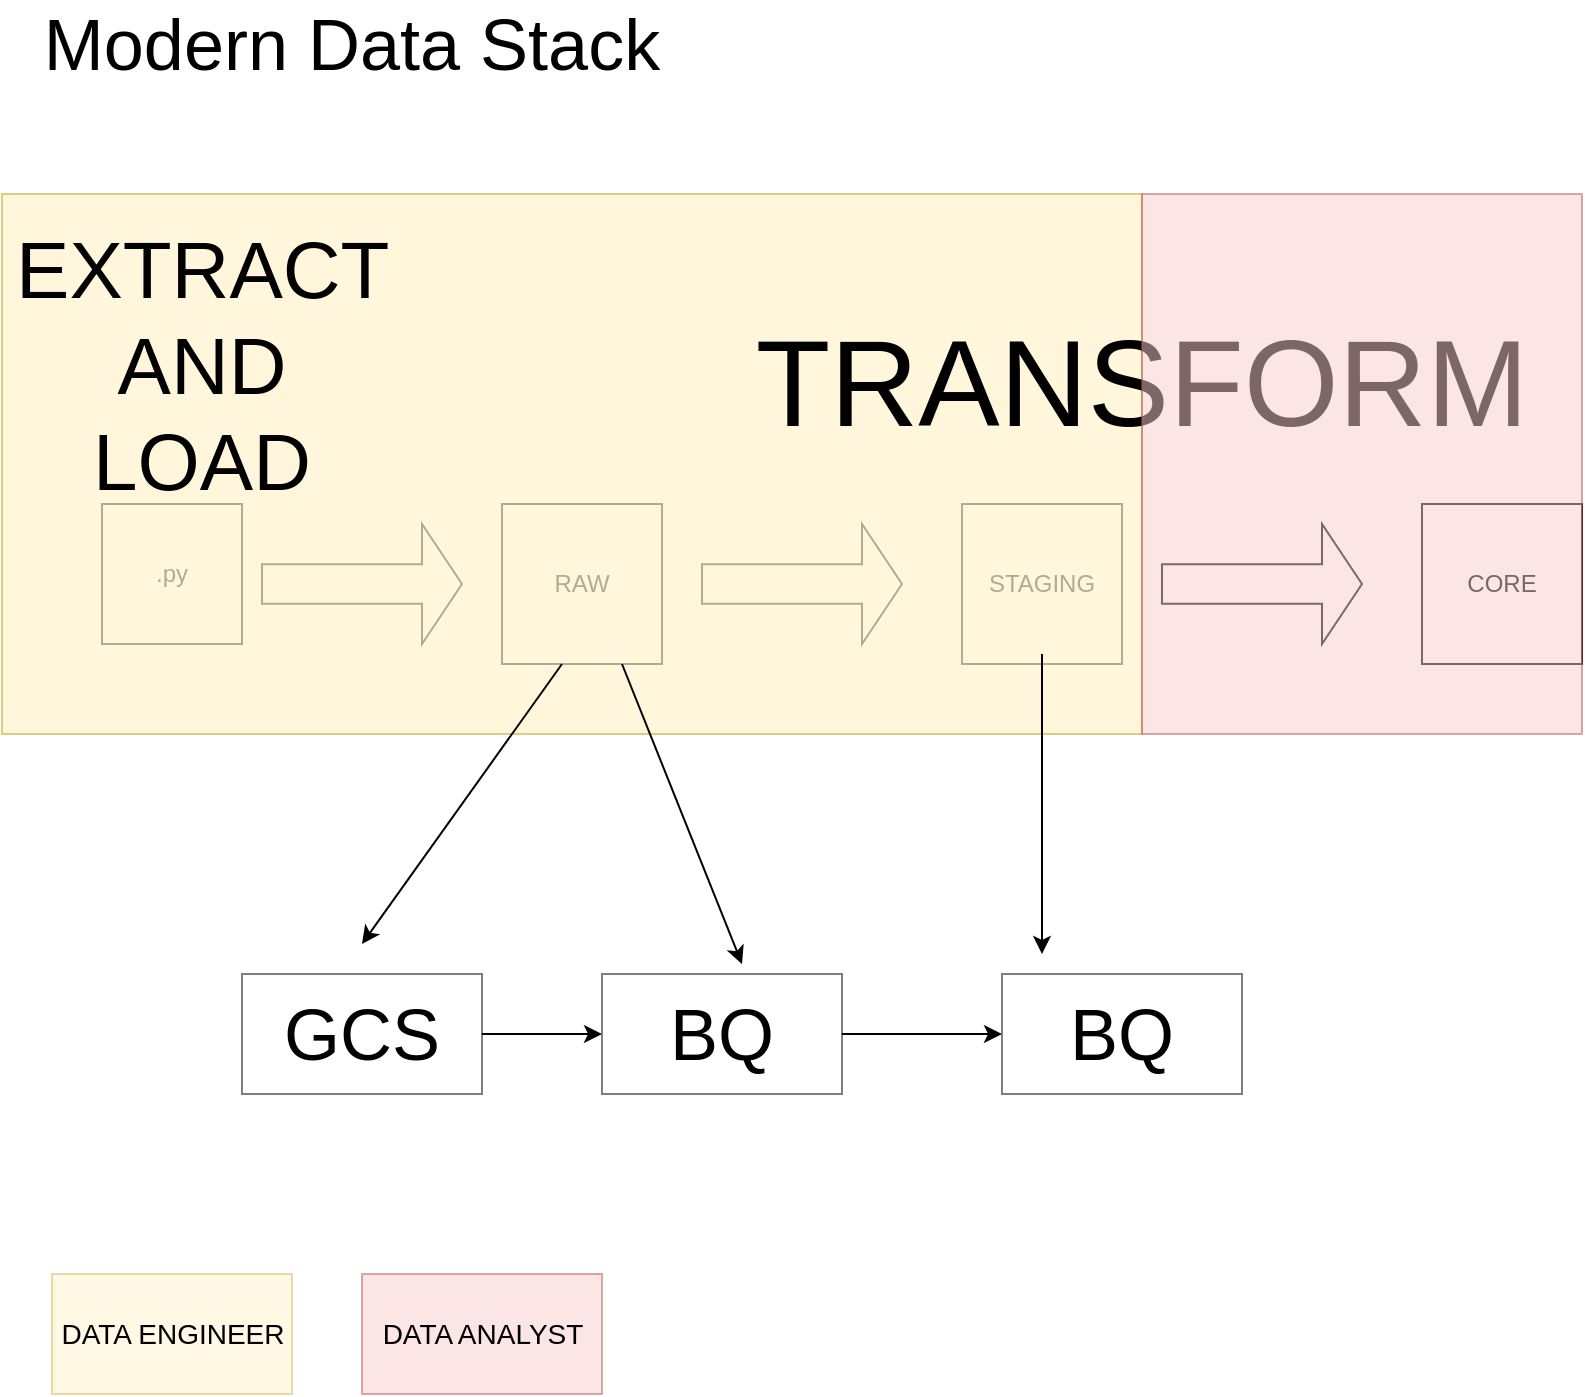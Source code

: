 <mxfile version="20.0.1" type="github">
  <diagram id="fASk20W7oNHX5MO4hxgJ" name="Page-1">
    <mxGraphModel dx="1422" dy="1920" grid="1" gridSize="10" guides="1" tooltips="1" connect="1" arrows="1" fold="1" page="1" pageScale="1" pageWidth="850" pageHeight="1100" math="0" shadow="0">
      <root>
        <mxCell id="0" />
        <mxCell id="1" parent="0" />
        <mxCell id="zlQGFl6wUQW1Q2_RHlpJ-1" value=".py" style="whiteSpace=wrap;html=1;aspect=fixed;" vertex="1" parent="1">
          <mxGeometry x="70" y="215" width="70" height="70" as="geometry" />
        </mxCell>
        <mxCell id="zlQGFl6wUQW1Q2_RHlpJ-3" value="" style="html=1;shadow=0;dashed=0;align=center;verticalAlign=middle;shape=mxgraph.arrows2.arrow;dy=0.67;dx=20;notch=0;" vertex="1" parent="1">
          <mxGeometry x="150" y="225" width="100" height="60" as="geometry" />
        </mxCell>
        <mxCell id="zlQGFl6wUQW1Q2_RHlpJ-4" value="RAW" style="whiteSpace=wrap;html=1;aspect=fixed;" vertex="1" parent="1">
          <mxGeometry x="270" y="215" width="80" height="80" as="geometry" />
        </mxCell>
        <mxCell id="zlQGFl6wUQW1Q2_RHlpJ-5" value="" style="html=1;shadow=0;dashed=0;align=center;verticalAlign=middle;shape=mxgraph.arrows2.arrow;dy=0.67;dx=20;notch=0;" vertex="1" parent="1">
          <mxGeometry x="370" y="225" width="100" height="60" as="geometry" />
        </mxCell>
        <mxCell id="zlQGFl6wUQW1Q2_RHlpJ-6" value="STAGING" style="whiteSpace=wrap;html=1;aspect=fixed;" vertex="1" parent="1">
          <mxGeometry x="500" y="215" width="80" height="80" as="geometry" />
        </mxCell>
        <mxCell id="zlQGFl6wUQW1Q2_RHlpJ-7" value="CORE" style="whiteSpace=wrap;html=1;aspect=fixed;" vertex="1" parent="1">
          <mxGeometry x="730" y="215" width="80" height="80" as="geometry" />
        </mxCell>
        <mxCell id="zlQGFl6wUQW1Q2_RHlpJ-8" value="" style="html=1;shadow=0;dashed=0;align=center;verticalAlign=middle;shape=mxgraph.arrows2.arrow;dy=0.67;dx=20;notch=0;" vertex="1" parent="1">
          <mxGeometry x="600" y="225" width="100" height="60" as="geometry" />
        </mxCell>
        <mxCell id="zlQGFl6wUQW1Q2_RHlpJ-10" value="" style="rounded=0;whiteSpace=wrap;html=1;fillColor=#fff2cc;strokeColor=#d6b656;opacity=70;labelPosition=center;verticalLabelPosition=middle;align=center;verticalAlign=middle;" vertex="1" parent="1">
          <mxGeometry x="20" y="60" width="570" height="270" as="geometry" />
        </mxCell>
        <mxCell id="zlQGFl6wUQW1Q2_RHlpJ-15" value="TRANSFORM" style="text;html=1;strokeColor=none;fillColor=none;align=center;verticalAlign=middle;whiteSpace=wrap;rounded=0;fontSize=61;opacity=10;" vertex="1" parent="1">
          <mxGeometry x="560" y="140" width="60" height="30" as="geometry" />
        </mxCell>
        <mxCell id="zlQGFl6wUQW1Q2_RHlpJ-16" value="" style="rounded=0;whiteSpace=wrap;html=1;fontSize=40;strokeWidth=1;opacity=50;fillColor=#f8cecc;strokeColor=#b85450;" vertex="1" parent="1">
          <mxGeometry x="590" y="60" width="220" height="270" as="geometry" />
        </mxCell>
        <mxCell id="zlQGFl6wUQW1Q2_RHlpJ-19" value="EXTRACT AND LOAD" style="text;html=1;strokeColor=none;fillColor=none;align=center;verticalAlign=middle;whiteSpace=wrap;rounded=0;fontSize=40;opacity=50;" vertex="1" parent="1">
          <mxGeometry x="90" y="130" width="60" height="30" as="geometry" />
        </mxCell>
        <mxCell id="zlQGFl6wUQW1Q2_RHlpJ-20" value="" style="endArrow=classic;html=1;rounded=0;fontSize=40;" edge="1" parent="1">
          <mxGeometry width="50" height="50" relative="1" as="geometry">
            <mxPoint x="300" y="295" as="sourcePoint" />
            <mxPoint x="200" y="435" as="targetPoint" />
          </mxGeometry>
        </mxCell>
        <mxCell id="zlQGFl6wUQW1Q2_RHlpJ-23" value="" style="edgeStyle=orthogonalEdgeStyle;rounded=0;orthogonalLoop=1;jettySize=auto;html=1;fontSize=36;" edge="1" parent="1" source="zlQGFl6wUQW1Q2_RHlpJ-21" target="zlQGFl6wUQW1Q2_RHlpJ-22">
          <mxGeometry relative="1" as="geometry" />
        </mxCell>
        <mxCell id="zlQGFl6wUQW1Q2_RHlpJ-21" value="GCS" style="rounded=0;whiteSpace=wrap;html=1;fontSize=36;strokeWidth=1;opacity=50;" vertex="1" parent="1">
          <mxGeometry x="140" y="450" width="120" height="60" as="geometry" />
        </mxCell>
        <mxCell id="zlQGFl6wUQW1Q2_RHlpJ-26" value="" style="edgeStyle=orthogonalEdgeStyle;rounded=0;orthogonalLoop=1;jettySize=auto;html=1;fontSize=36;" edge="1" parent="1" source="zlQGFl6wUQW1Q2_RHlpJ-22" target="zlQGFl6wUQW1Q2_RHlpJ-25">
          <mxGeometry relative="1" as="geometry" />
        </mxCell>
        <mxCell id="zlQGFl6wUQW1Q2_RHlpJ-22" value="BQ" style="rounded=0;whiteSpace=wrap;html=1;fontSize=36;strokeWidth=1;opacity=50;" vertex="1" parent="1">
          <mxGeometry x="320" y="450" width="120" height="60" as="geometry" />
        </mxCell>
        <mxCell id="zlQGFl6wUQW1Q2_RHlpJ-24" value="" style="endArrow=classic;html=1;rounded=0;fontSize=40;" edge="1" parent="1">
          <mxGeometry width="50" height="50" relative="1" as="geometry">
            <mxPoint x="330" y="295" as="sourcePoint" />
            <mxPoint x="390" y="445" as="targetPoint" />
          </mxGeometry>
        </mxCell>
        <mxCell id="zlQGFl6wUQW1Q2_RHlpJ-25" value="BQ" style="rounded=0;whiteSpace=wrap;html=1;fontSize=36;strokeWidth=1;opacity=50;" vertex="1" parent="1">
          <mxGeometry x="520" y="450" width="120" height="60" as="geometry" />
        </mxCell>
        <mxCell id="zlQGFl6wUQW1Q2_RHlpJ-27" value="" style="endArrow=classic;html=1;rounded=0;fontSize=40;" edge="1" parent="1">
          <mxGeometry width="50" height="50" relative="1" as="geometry">
            <mxPoint x="540" y="290" as="sourcePoint" />
            <mxPoint x="540" y="440" as="targetPoint" />
          </mxGeometry>
        </mxCell>
        <mxCell id="zlQGFl6wUQW1Q2_RHlpJ-28" value="Modern Data Stack" style="text;html=1;strokeColor=none;fillColor=none;align=center;verticalAlign=middle;whiteSpace=wrap;rounded=0;fontSize=36;opacity=50;" vertex="1" parent="1">
          <mxGeometry x="20" y="-30" width="350" height="30" as="geometry" />
        </mxCell>
        <mxCell id="zlQGFl6wUQW1Q2_RHlpJ-29" value="DATA ENGINEER" style="verticalLabelPosition=middle;verticalAlign=middle;html=1;shape=mxgraph.basic.rect;fillColor2=none;strokeWidth=1;size=20;indent=5;fontSize=14;opacity=50;labelPosition=center;align=center;fillColor=#fff2cc;strokeColor=#d6b656;" vertex="1" parent="1">
          <mxGeometry x="45" y="600" width="120" height="60" as="geometry" />
        </mxCell>
        <mxCell id="zlQGFl6wUQW1Q2_RHlpJ-30" value="DATA ANALYST" style="verticalLabelPosition=middle;verticalAlign=middle;html=1;shape=mxgraph.basic.rect;fillColor2=none;strokeWidth=1;size=20;indent=5;fontSize=14;opacity=50;labelPosition=center;align=center;fillColor=#f8cecc;strokeColor=#b85450;" vertex="1" parent="1">
          <mxGeometry x="200" y="600" width="120" height="60" as="geometry" />
        </mxCell>
      </root>
    </mxGraphModel>
  </diagram>
</mxfile>
